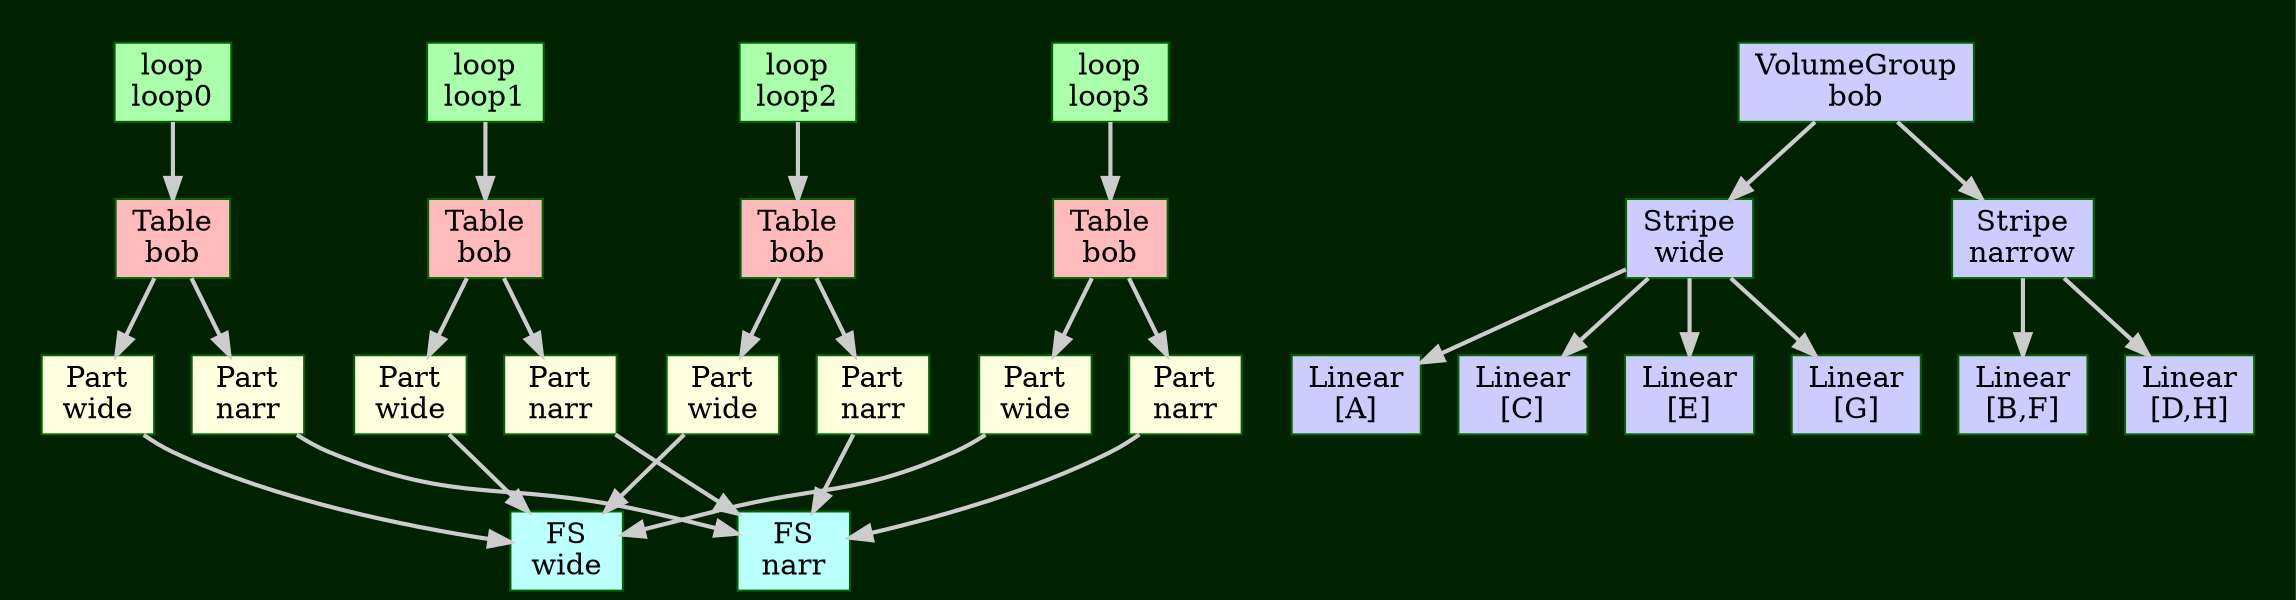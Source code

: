 digraph G
{
	graph [ rankdir="TB" ];
	node  [ shape=record, style=filled ];
	edge  [ penwidth=2.0 ];

	graph [ bgcolor="#002200", color=white ];
	node  [ fillcolor="#bbbbbb", color=darkgreen ];
	edge  [ color="#cccccc" ];

	Loop0 [ label="loop\nloop0" fillcolor="#aaffaa" ];
	Loop1 [ label="loop\nloop1" fillcolor="#aaffaa" ];
	Loop2 [ label="loop\nloop2" fillcolor="#aaffaa" ];
	Loop3 [ label="loop\nloop3" fillcolor="#aaffaa" ];

	Table1 [ label="Table\nbob", fillcolor="#ffbbbb" ];
	Table2 [ label="Table\nbob", fillcolor="#ffbbbb" ];
	Table3 [ label="Table\nbob", fillcolor="#ffbbbb" ];
	Table4 [ label="Table\nbob", fillcolor="#ffbbbb" ];

	Part1 [ label="Part\nwide", fillcolor="#ffffdd" ];
	Part2 [ label="Part\nnarr", fillcolor="#ffffdd" ];
	Part3 [ label="Part\nwide", fillcolor="#ffffdd" ];
	Part4 [ label="Part\nnarr", fillcolor="#ffffdd" ];
	Part5 [ label="Part\nwide", fillcolor="#ffffdd" ];
	Part6 [ label="Part\nnarr", fillcolor="#ffffdd" ];
	Part7 [ label="Part\nwide", fillcolor="#ffffdd" ];
	Part8 [ label="Part\nnarr", fillcolor="#ffffdd" ];

	Fs1 [ label="FS\nwide", fillcolor="#bbffff" ];
	Fs2 [ label="FS\nnarr", fillcolor="#bbffff" ];

	subgraph cluster_1 {
		color=none;
		Loop0	-> Table1;
		Table1	-> Part1;
		Table1	-> Part2;
	}

	subgraph cluster_2 {
		color=none;
		Loop1	-> Table2;
		Table2	-> Part3;
		Table2	-> Part4;
	}

	subgraph cluster_3 {
		color=none;
		Loop2	-> Table3;
		Table3	-> Part5;
		Table3	-> Part6;
	}

	subgraph cluster_4 {
		color=none;
		Loop3	-> Table4;
		Table4	-> Part7;
		Table4	-> Part8;
	}

	Part1	-> Fs1;
	Part2	-> Fs2;
	Part3	-> Fs1;
	Part4	-> Fs2;
	Part5	-> Fs1;
	Part6	-> Fs2;
	Part7	-> Fs1;
	Part8	-> Fs2;

	subgraph cluster_5 {
		color=none;

		Group	[ label="VolumeGroup\nbob", fillcolor="#ccccff" ];
		Volume1 [ label="Stripe\nwide" fillcolor="#ccccff" ];
		Volume2 [ label="Stripe\nnarrow" fillcolor="#ccccff" ];

		Linear1 [ label="Linear\n[A]" fillcolor="#ccccff" ];
		Linear2 [ label="Linear\n[C]" fillcolor="#ccccff" ];
		Linear3 [ label="Linear\n[E]" fillcolor="#ccccff" ];
		Linear4 [ label="Linear\n[G]" fillcolor="#ccccff" ];
		Linear5 [ label="Linear\n[B,F]" fillcolor="#ccccff" ];
		Linear6 [ label="Linear\n[D,H]" fillcolor="#ccccff" ];

		Group		-> Volume1;
		Group		-> Volume2;

		Volume1		-> Linear1;
		Volume1		-> Linear2;
		Volume1		-> Linear3;
		Volume1		-> Linear4;

		Volume2		-> Linear5;
		Volume2		-> Linear6;
	}
}

